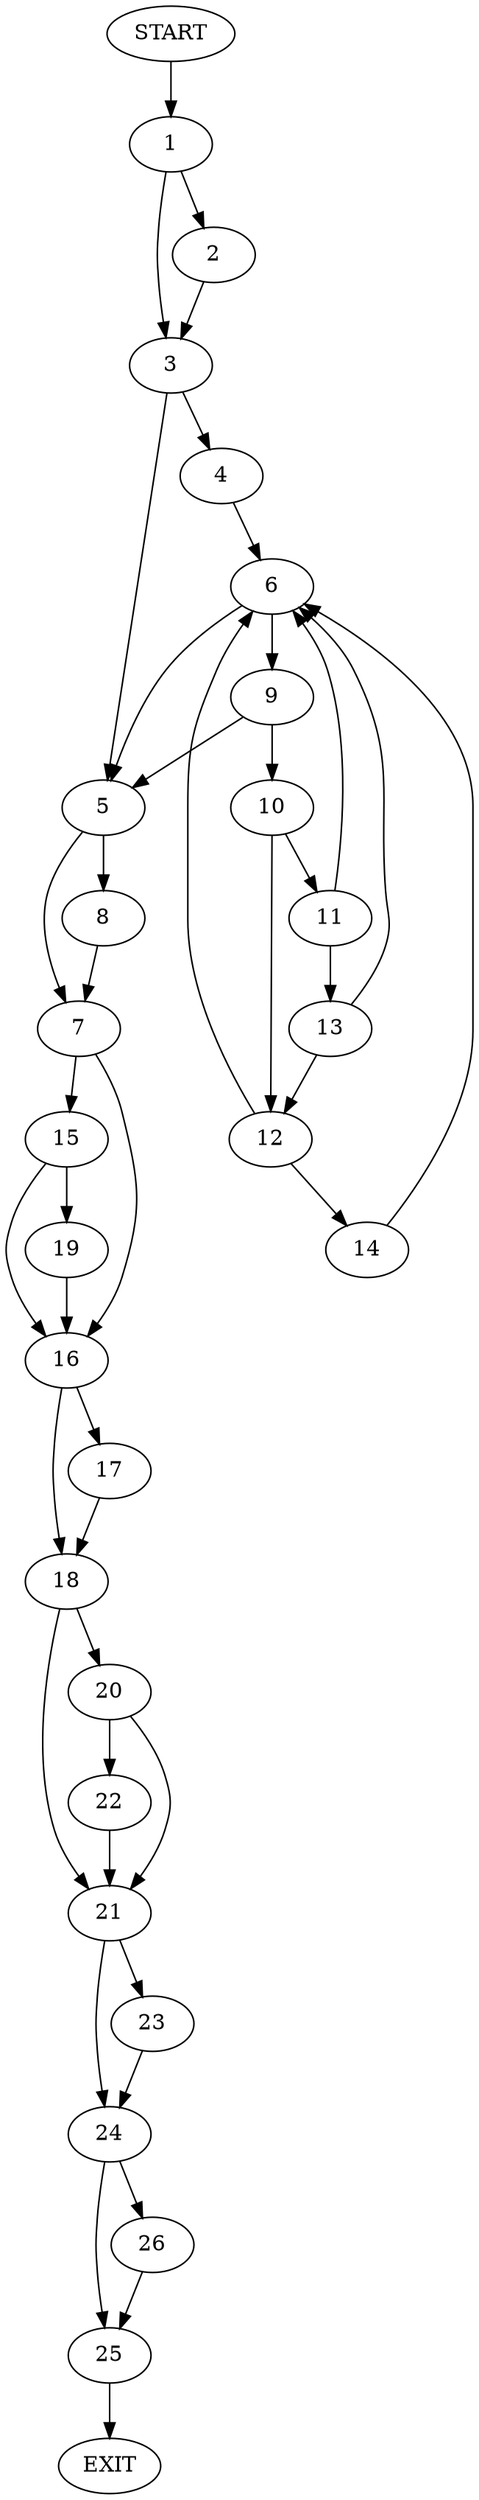 digraph {
0 [label="START"]
27 [label="EXIT"]
0 -> 1
1 -> 2
1 -> 3
2 -> 3
3 -> 4
3 -> 5
4 -> 6
5 -> 7
5 -> 8
6 -> 9
6 -> 5
9 -> 10
9 -> 5
10 -> 11
10 -> 12
11 -> 6
11 -> 13
12 -> 6
12 -> 14
13 -> 6
13 -> 12
14 -> 6
8 -> 7
7 -> 15
7 -> 16
16 -> 17
16 -> 18
15 -> 19
15 -> 16
19 -> 16
17 -> 18
18 -> 20
18 -> 21
20 -> 21
20 -> 22
21 -> 23
21 -> 24
22 -> 21
23 -> 24
24 -> 25
24 -> 26
26 -> 25
25 -> 27
}
